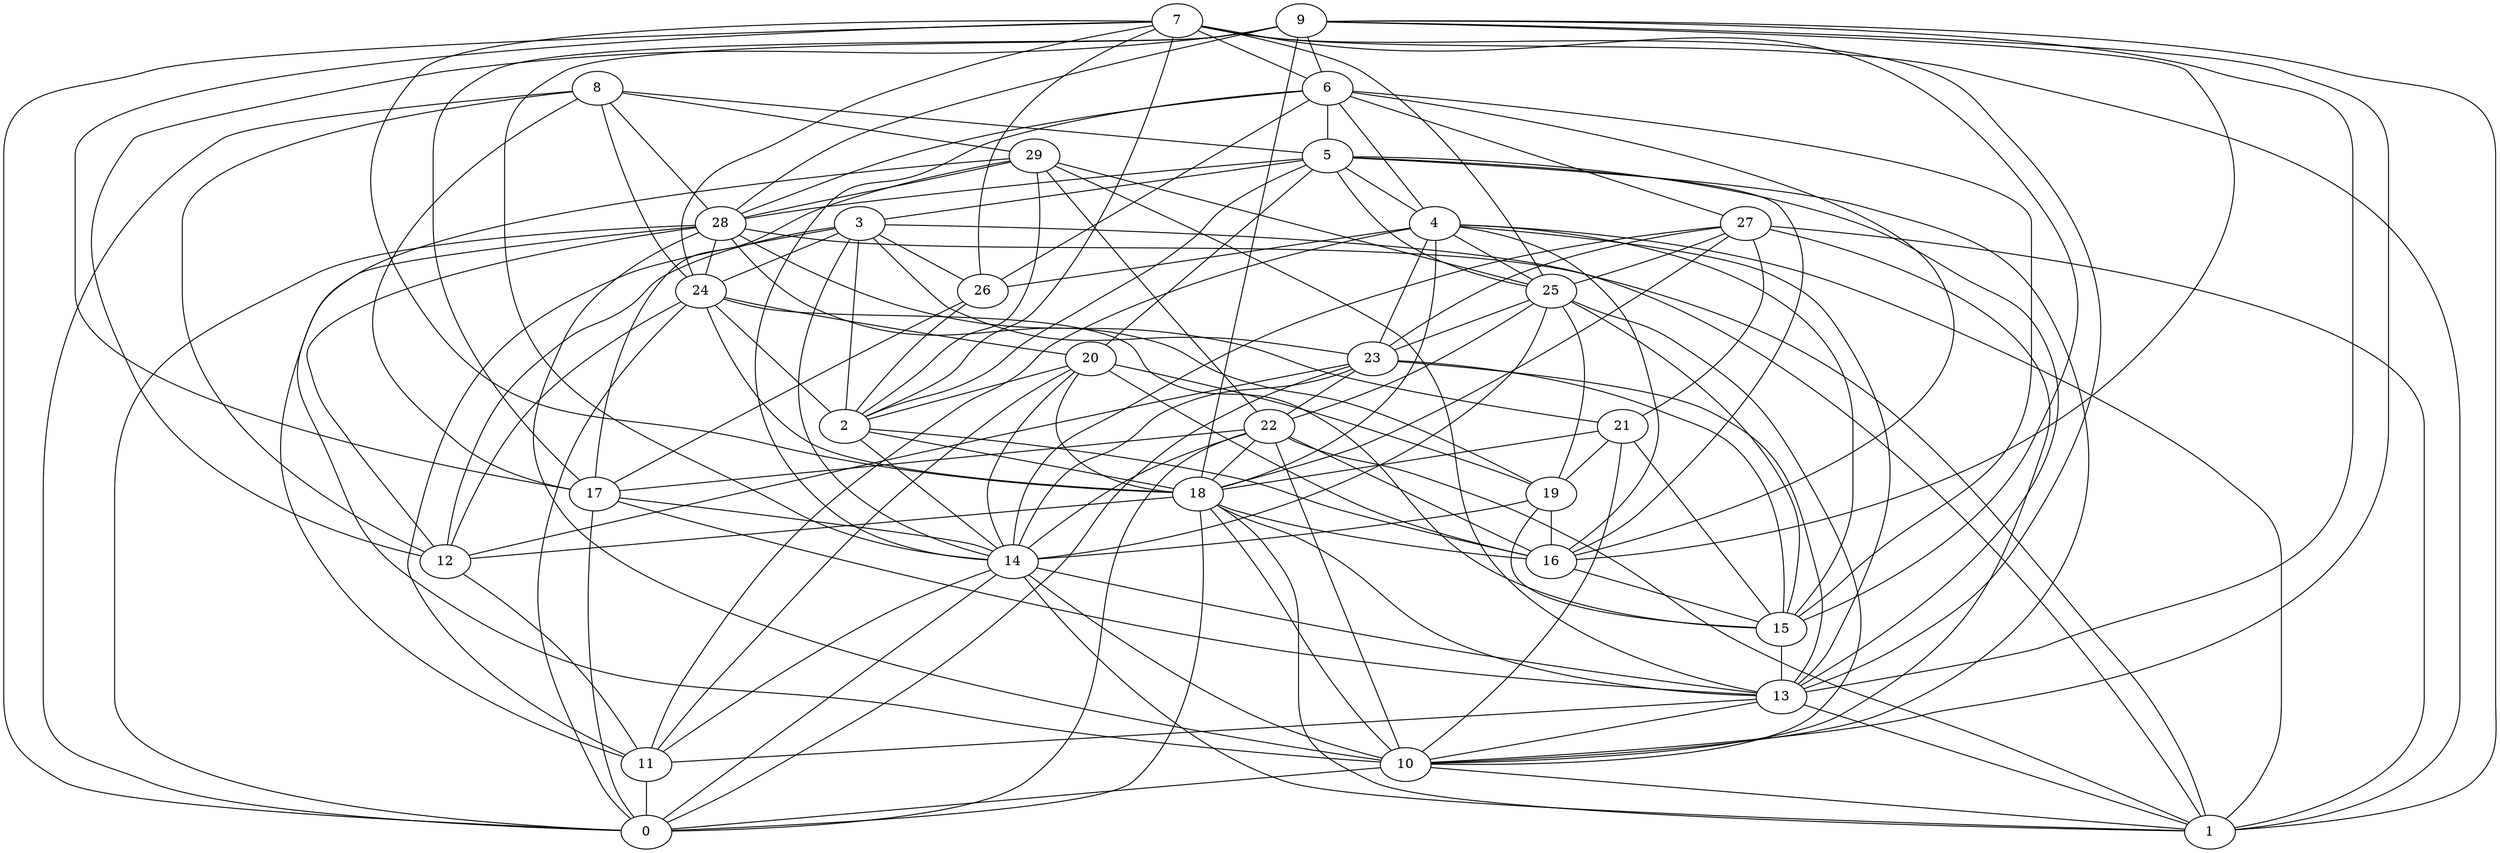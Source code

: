 digraph GG_graph {

subgraph G_graph {
edge [color = black]
"14" -> "11" [dir = none]
"14" -> "10" [dir = none]
"14" -> "0" [dir = none]
"14" -> "1" [dir = none]
"26" -> "17" [dir = none]
"26" -> "2" [dir = none]
"2" -> "16" [dir = none]
"25" -> "10" [dir = none]
"25" -> "14" [dir = none]
"5" -> "16" [dir = none]
"5" -> "13" [dir = none]
"5" -> "20" [dir = none]
"5" -> "25" [dir = none]
"5" -> "3" [dir = none]
"18" -> "1" [dir = none]
"18" -> "16" [dir = none]
"18" -> "13" [dir = none]
"18" -> "12" [dir = none]
"11" -> "0" [dir = none]
"27" -> "23" [dir = none]
"27" -> "1" [dir = none]
"27" -> "18" [dir = none]
"27" -> "14" [dir = none]
"24" -> "20" [dir = none]
"24" -> "2" [dir = none]
"24" -> "12" [dir = none]
"24" -> "18" [dir = none]
"24" -> "15" [dir = none]
"3" -> "24" [dir = none]
"3" -> "14" [dir = none]
"6" -> "5" [dir = none]
"6" -> "14" [dir = none]
"6" -> "26" [dir = none]
"6" -> "27" [dir = none]
"6" -> "28" [dir = none]
"6" -> "16" [dir = none]
"19" -> "15" [dir = none]
"19" -> "16" [dir = none]
"19" -> "14" [dir = none]
"8" -> "24" [dir = none]
"8" -> "29" [dir = none]
"8" -> "17" [dir = none]
"8" -> "28" [dir = none]
"8" -> "5" [dir = none]
"9" -> "18" [dir = none]
"9" -> "10" [dir = none]
"9" -> "17" [dir = none]
"9" -> "28" [dir = none]
"9" -> "13" [dir = none]
"9" -> "16" [dir = none]
"9" -> "14" [dir = none]
"22" -> "16" [dir = none]
"22" -> "14" [dir = none]
"22" -> "1" [dir = none]
"28" -> "0" [dir = none]
"28" -> "10" [dir = none]
"28" -> "11" [dir = none]
"28" -> "12" [dir = none]
"17" -> "13" [dir = none]
"10" -> "0" [dir = none]
"7" -> "26" [dir = none]
"7" -> "2" [dir = none]
"7" -> "17" [dir = none]
"7" -> "13" [dir = none]
"7" -> "1" [dir = none]
"7" -> "6" [dir = none]
"20" -> "14" [dir = none]
"20" -> "16" [dir = none]
"20" -> "2" [dir = none]
"20" -> "19" [dir = none]
"29" -> "2" [dir = none]
"29" -> "17" [dir = none]
"13" -> "11" [dir = none]
"13" -> "1" [dir = none]
"13" -> "10" [dir = none]
"16" -> "15" [dir = none]
"21" -> "19" [dir = none]
"21" -> "18" [dir = none]
"21" -> "10" [dir = none]
"23" -> "12" [dir = none]
"23" -> "14" [dir = none]
"23" -> "0" [dir = none]
"23" -> "13" [dir = none]
"4" -> "16" [dir = none]
"4" -> "11" [dir = none]
"4" -> "18" [dir = none]
"4" -> "26" [dir = none]
"7" -> "18" [dir = none]
"5" -> "10" [dir = none]
"3" -> "11" [dir = none]
"29" -> "13" [dir = none]
"4" -> "13" [dir = none]
"3" -> "12" [dir = none]
"9" -> "12" [dir = none]
"9" -> "1" [dir = none]
"29" -> "10" [dir = none]
"8" -> "12" [dir = none]
"14" -> "13" [dir = none]
"25" -> "15" [dir = none]
"15" -> "13" [dir = none]
"29" -> "22" [dir = none]
"28" -> "24" [dir = none]
"7" -> "25" [dir = none]
"22" -> "0" [dir = none]
"5" -> "2" [dir = none]
"27" -> "25" [dir = none]
"12" -> "11" [dir = none]
"7" -> "15" [dir = none]
"4" -> "1" [dir = none]
"3" -> "1" [dir = none]
"6" -> "15" [dir = none]
"4" -> "23" [dir = none]
"17" -> "0" [dir = none]
"2" -> "14" [dir = none]
"25" -> "22" [dir = none]
"25" -> "23" [dir = none]
"4" -> "25" [dir = none]
"17" -> "14" [dir = none]
"23" -> "15" [dir = none]
"18" -> "10" [dir = none]
"6" -> "4" [dir = none]
"9" -> "6" [dir = none]
"29" -> "28" [dir = none]
"28" -> "19" [dir = none]
"7" -> "0" [dir = none]
"20" -> "18" [dir = none]
"27" -> "21" [dir = none]
"24" -> "0" [dir = none]
"8" -> "0" [dir = none]
"22" -> "10" [dir = none]
"7" -> "24" [dir = none]
"5" -> "28" [dir = none]
"27" -> "10" [dir = none]
"23" -> "22" [dir = none]
"21" -> "15" [dir = none]
"10" -> "1" [dir = none]
"5" -> "4" [dir = none]
"4" -> "15" [dir = none]
"28" -> "1" [dir = none]
"28" -> "21" [dir = none]
"2" -> "18" [dir = none]
"20" -> "11" [dir = none]
"18" -> "0" [dir = none]
"3" -> "2" [dir = none]
"3" -> "26" [dir = none]
"22" -> "18" [dir = none]
"3" -> "23" [dir = none]
"25" -> "19" [dir = none]
"22" -> "17" [dir = none]
"29" -> "25" [dir = none]
}

}
